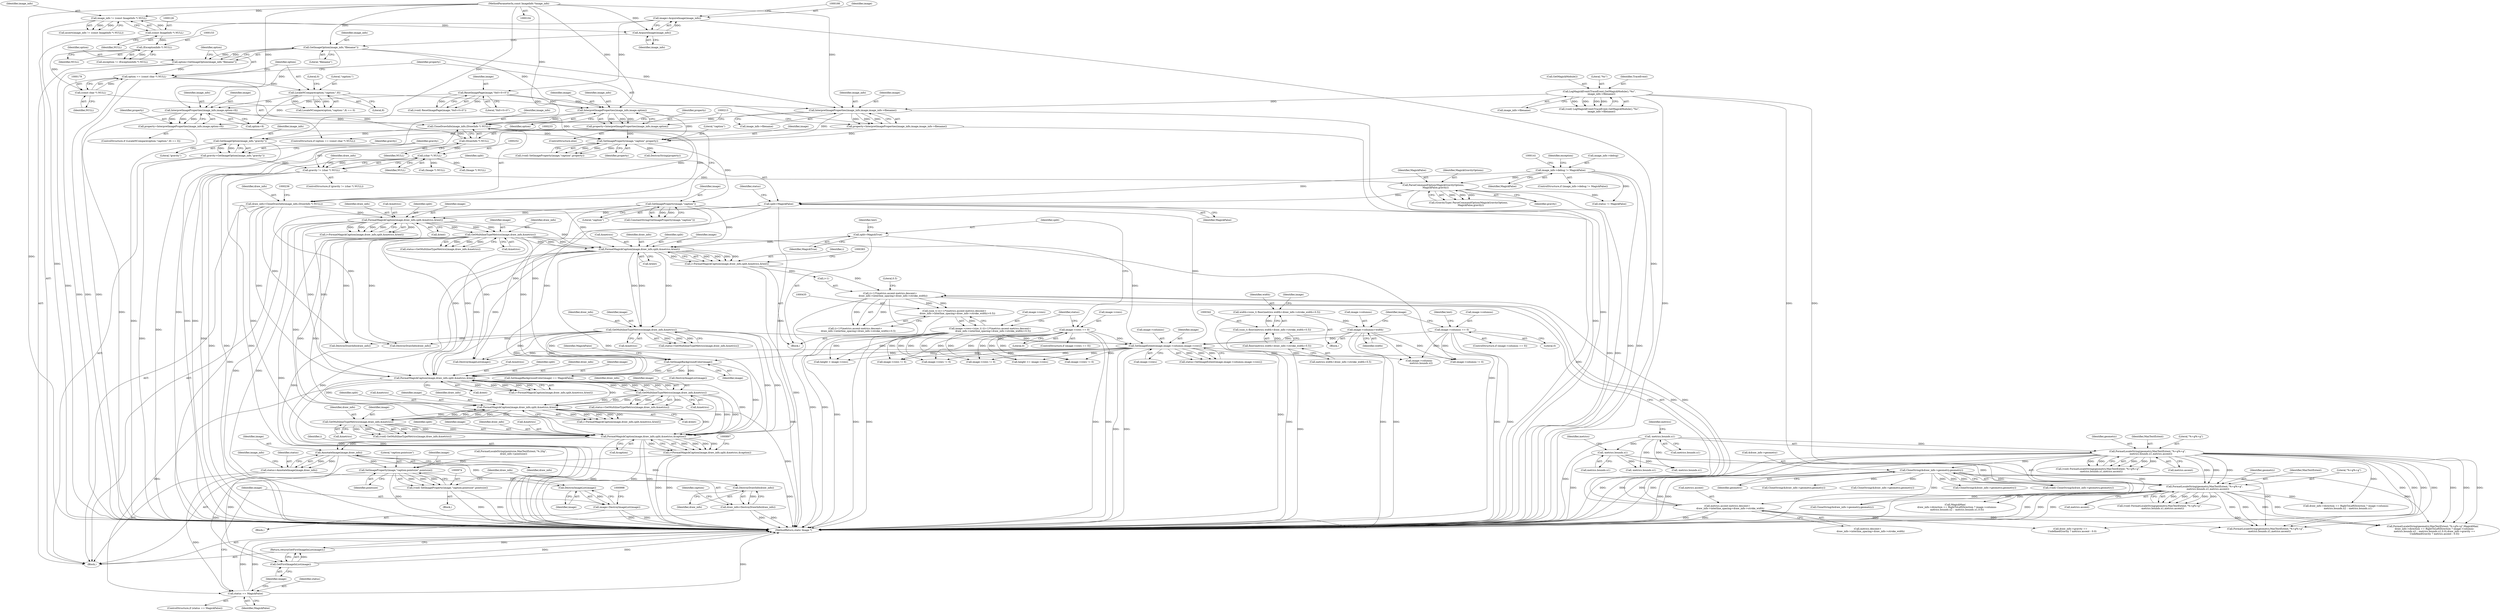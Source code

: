 digraph "0_ImageMagick_aeff00de228bc5a158c2a975ab47845d8a1db456@pointer" {
"1000888" [label="(Call,FormatMagickCaption(image,draw_info,split,&metrics,&caption))"];
"1000761" [label="(Call,GetMultilineTypeMetrics(image,draw_info,&metrics))"];
"1000710" [label="(Call,FormatMagickCaption(image,draw_info,split,&metrics,&text))"];
"1000592" [label="(Call,GetMultilineTypeMetrics(image,draw_info,&metrics))"];
"1000541" [label="(Call,FormatMagickCaption(image,draw_info,split,&metrics,&text))"];
"1000491" [label="(Call,SetImageBackgroundColor(image))"];
"1000225" [label="(Call,GetImageProperty(image,\"caption\"))"];
"1000214" [label="(Call,SetImageProperty(image,\"caption\",property))"];
"1000199" [label="(Call,InterpretImageProperties(image_info,image,option+8))"];
"1000172" [label="(Call,GetImageOption(image_info,\"filename\"))"];
"1000163" [label="(Call,AcquireImage(image_info))"];
"1000123" [label="(Call,image_info != (const ImageInfo *) NULL)"];
"1000105" [label="(MethodParameterIn,const ImageInfo *image_info)"];
"1000125" [label="(Call,(const ImageInfo *) NULL)"];
"1000167" [label="(Call,ResetImagePage(image,\"0x0+0+0\"))"];
"1000161" [label="(Call,image=AcquireImage(image_info))"];
"1000192" [label="(Call,LocaleNCompare(option,\"caption:\",8))"];
"1000176" [label="(Call,option == (const char *) NULL)"];
"1000170" [label="(Call,option=GetImageOption(image_info,\"filename\"))"];
"1000178" [label="(Call,(const char *) NULL)"];
"1000152" [label="(Call,(ExceptionInfo *) NULL)"];
"1000183" [label="(Call,InterpretImageProperties(image_info,image,image_info->filename))"];
"1000142" [label="(Call,LogMagickEvent(TraceEvent,GetMagickModule(),\"%s\",\n      image_info->filename))"];
"1000208" [label="(Call,InterpretImageProperties(image_info,image,option))"];
"1000181" [label="(Call,property=InterpretImageProperties(image_info,image,image_info->filename))"];
"1000206" [label="(Call,property=InterpretImageProperties(image_info,image,option))"];
"1000197" [label="(Call,property=InterpretImageProperties(image_info,image,option+8))"];
"1000425" [label="(Call,GetMultilineTypeMetrics(image,draw_info,&metrics))"];
"1000374" [label="(Call,FormatMagickCaption(image,draw_info,split,&metrics,&text))"];
"1000334" [label="(Call,GetMultilineTypeMetrics(image,draw_info,&metrics))"];
"1000283" [label="(Call,FormatMagickCaption(image,draw_info,split,&metrics,&text))"];
"1000228" [label="(Call,draw_info=CloneDrawInfo(image_info,(DrawInfo *) NULL))"];
"1000230" [label="(Call,CloneDrawInfo(image_info,(DrawInfo *) NULL))"];
"1000232" [label="(Call,(DrawInfo *) NULL)"];
"1000264" [label="(Call,split=MagickFalse)"];
"1000135" [label="(Call,image_info->debug != MagickFalse)"];
"1000260" [label="(Call,ParseCommandOption(MagickGravityOptions,\n      MagickFalse,gravity))"];
"1000249" [label="(Call,gravity != (char *) NULL)"];
"1000243" [label="(Call,gravity=GetImageOption(image_info,\"gravity\"))"];
"1000245" [label="(Call,GetImageOption(image_info,\"gravity\"))"];
"1000251" [label="(Call,(char *) NULL)"];
"1000365" [label="(Call,split=MagickTrue)"];
"1000463" [label="(Call,SetImageExtent(image,image->columns,image->rows))"];
"1000353" [label="(Call,image->columns=width)"];
"1000339" [label="(Call,width=(size_t) floor(metrics.width+draw_info->stroke_width+0.5))"];
"1000341" [label="(Call,(size_t) floor(metrics.width+draw_info->stroke_width+0.5))"];
"1000343" [label="(Call,floor(metrics.width+draw_info->stroke_width+0.5))"];
"1000271" [label="(Call,image->columns == 0)"];
"1000430" [label="(Call,image->rows=(size_t) ((i+1)*(metrics.ascent-metrics.descent+\n        draw_info->interline_spacing+draw_info->stroke_width)+0.5))"];
"1000434" [label="(Call,(size_t) ((i+1)*(metrics.ascent-metrics.descent+\n        draw_info->interline_spacing+draw_info->stroke_width)+0.5))"];
"1000437" [label="(Call,(i+1)*(metrics.ascent-metrics.descent+\n        draw_info->interline_spacing+draw_info->stroke_width))"];
"1000372" [label="(Call,i=FormatMagickCaption(image,draw_info,split,&metrics,&text))"];
"1000441" [label="(Call,metrics.ascent-metrics.descent+\n        draw_info->interline_spacing+draw_info->stroke_width)"];
"1000396" [label="(Call,FormatLocaleString(geometry,MaxTextExtent,\"%+g%+g\",\n        -metrics.bounds.x1,metrics.ascent))"];
"1000326" [label="(Call,CloneString(&draw_info->geometry,geometry))"];
"1000305" [label="(Call,FormatLocaleString(geometry,MaxTextExtent,\"%+g%+g\",\n        -metrics.bounds.x1,metrics.ascent))"];
"1000309" [label="(Call,-metrics.bounds.x1)"];
"1000400" [label="(Call,-metrics.bounds.x1)"];
"1000359" [label="(Call,image->rows == 0)"];
"1000886" [label="(Call,i=FormatMagickCaption(image,draw_info,split,&metrics,&caption))"];
"1000953" [label="(Call,AnnotateImage(image,draw_info))"];
"1000951" [label="(Call,status=AnnotateImage(image,draw_info))"];
"1000988" [label="(Call,status == MagickFalse)"];
"1000975" [label="(Call,SetImageProperty(image,\"caption:pointsize\",pointsize))"];
"1000973" [label="(Call,(void) SetImageProperty(image,\"caption:pointsize\",pointsize))"];
"1000994" [label="(Call,DestroyImageList(image))"];
"1000992" [label="(Call,image=DestroyImageList(image))"];
"1001001" [label="(Call,GetFirstImageInList(image))"];
"1001000" [label="(Return,return(GetFirstImageInList(image));)"];
"1000981" [label="(Call,DestroyDrawInfo(draw_info))"];
"1000979" [label="(Call,draw_info=DestroyDrawInfo(draw_info))"];
"1000334" [label="(Call,GetMultilineTypeMetrics(image,draw_info,&metrics))"];
"1000441" [label="(Call,metrics.ascent-metrics.descent+\n        draw_info->interline_spacing+draw_info->stroke_width)"];
"1000584" [label="(Call,CloneString(&draw_info->geometry,geometry))"];
"1000987" [label="(ControlStructure,if (status == MagickFalse))"];
"1000253" [label="(Identifier,NULL)"];
"1000487" [label="(Call,DestroyImageList(image))"];
"1000264" [label="(Call,split=MagickFalse)"];
"1000211" [label="(Identifier,option)"];
"1000246" [label="(Identifier,image_info)"];
"1000336" [label="(Identifier,draw_info)"];
"1000251" [label="(Call,(char *) NULL)"];
"1000243" [label="(Call,gravity=GetImageOption(image_info,\"gravity\"))"];
"1000202" [label="(Call,option+8)"];
"1000339" [label="(Call,width=(size_t) floor(metrics.width+draw_info->stroke_width+0.5))"];
"1000216" [label="(Literal,\"caption\")"];
"1000436" [label="(Call,(i+1)*(metrics.ascent-metrics.descent+\n        draw_info->interline_spacing+draw_info->stroke_width)+0.5)"];
"1000208" [label="(Call,InterpretImageProperties(image_info,image,option))"];
"1000976" [label="(Identifier,image)"];
"1000891" [label="(Identifier,split)"];
"1000105" [label="(MethodParameterIn,const ImageInfo *image_info)"];
"1000630" [label="(Call,image->columns != 0)"];
"1000358" [label="(ControlStructure,if (image->rows == 0))"];
"1000224" [label="(Call,ConstantString(GetImageProperty(image,\"caption\")))"];
"1000201" [label="(Identifier,image)"];
"1000167" [label="(Call,ResetImagePage(image,\"0x0+0+0\"))"];
"1000263" [label="(Identifier,gravity)"];
"1000431" [label="(Call,image->rows)"];
"1000324" [label="(Call,(void) CloneString(&draw_info->geometry,geometry))"];
"1000210" [label="(Identifier,image)"];
"1000427" [label="(Identifier,draw_info)"];
"1000134" [label="(ControlStructure,if (image_info->debug != MagickFalse))"];
"1000911" [label="(Call,draw_info->direction == RightToLeftDirection ? image->columns-\n     metrics.bounds.x2 : -metrics.bounds.x1)"];
"1000309" [label="(Call,-metrics.bounds.x1)"];
"1000975" [label="(Call,SetImageProperty(image,\"caption:pointsize\",pointsize))"];
"1000979" [label="(Call,draw_info=DestroyDrawInfo(draw_info))"];
"1000984" [label="(Identifier,caption)"];
"1000889" [label="(Identifier,image)"];
"1000289" [label="(Call,&text)"];
"1000270" [label="(ControlStructure,if (image->columns == 0))"];
"1000814" [label="(Call,height < image->rows)"];
"1000926" [label="(Call,-metrics.bounds.x1)"];
"1000174" [label="(Literal,\"filename\")"];
"1000315" [label="(Call,metrics.ascent)"];
"1000378" [label="(Call,&metrics)"];
"1000124" [label="(Identifier,image_info)"];
"1000497" [label="(Call,DestroyDrawInfo(draw_info))"];
"1000209" [label="(Identifier,image_info)"];
"1000284" [label="(Identifier,image)"];
"1000992" [label="(Call,image=DestroyImageList(image))"];
"1000458" [label="(Call,status != MagickFalse)"];
"1000332" [label="(Call,status=GetMultilineTypeMetrics(image,draw_info,&metrics))"];
"1000107" [label="(Block,)"];
"1000272" [label="(Call,image->columns)"];
"1000906" [label="(Call,FormatLocaleString(geometry,MaxTextExtent,\"%+g%+g\",MagickMax(\n     draw_info->direction == RightToLeftDirection ? image->columns-\n     metrics.bounds.x2 : -metrics.bounds.x1,0.0),draw_info->gravity ==\n     UndefinedGravity ? metrics.ascent : 0.0))"];
"1000177" [label="(Identifier,option)"];
"1000231" [label="(Identifier,image_info)"];
"1000225" [label="(Call,GetImageProperty(image,\"caption\"))"];
"1000493" [label="(Identifier,MagickFalse)"];
"1000285" [label="(Identifier,draw_info)"];
"1000361" [label="(Identifier,image)"];
"1000343" [label="(Call,floor(metrics.width+draw_info->stroke_width+0.5))"];
"1000397" [label="(Identifier,geometry)"];
"1000331" [label="(Identifier,geometry)"];
"1000955" [label="(Identifier,draw_info)"];
"1000250" [label="(Identifier,gravity)"];
"1000761" [label="(Call,GetMultilineTypeMetrics(image,draw_info,&metrics))"];
"1000590" [label="(Call,status=GetMultilineTypeMetrics(image,draw_info,&metrics))"];
"1000195" [label="(Literal,8)"];
"1000154" [label="(Identifier,NULL)"];
"1000635" [label="(Call,image->rows != 0)"];
"1000567" [label="(Call,-metrics.bounds.x1)"];
"1000966" [label="(Call,FormatLocaleString(pointsize,MaxTextExtent,\"%.20g\",\n        draw_info->pointsize))"];
"1000151" [label="(Identifier,exception)"];
"1000982" [label="(Identifier,draw_info)"];
"1000357" [label="(Identifier,width)"];
"1000306" [label="(Identifier,geometry)"];
"1000193" [label="(Identifier,option)"];
"1000491" [label="(Call,SetImageBackgroundColor(image))"];
"1000142" [label="(Call,LogMagickEvent(TraceEvent,GetMagickModule(),\"%s\",\n      image_info->filename))"];
"1000369" [label="(Identifier,text)"];
"1000801" [label="(Call,image->rows != 0)"];
"1000713" [label="(Identifier,split)"];
"1000169" [label="(Literal,\"0x0+0+0\")"];
"1000374" [label="(Call,FormatMagickCaption(image,draw_info,split,&metrics,&text))"];
"1000545" [label="(Call,&metrics)"];
"1000212" [label="(Call,(void) SetImageProperty(image,\"caption\",property))"];
"1000172" [label="(Call,GetImageOption(image_info,\"filename\"))"];
"1000973" [label="(Call,(void) SetImageProperty(image,\"caption:pointsize\",pointsize))"];
"1000125" [label="(Call,(const ImageInfo *) NULL)"];
"1000283" [label="(Call,FormatMagickCaption(image,draw_info,split,&metrics,&text))"];
"1000544" [label="(Identifier,split)"];
"1000366" [label="(Identifier,split)"];
"1000394" [label="(Call,(void) FormatLocaleString(geometry,MaxTextExtent,\"%+g%+g\",\n        -metrics.bounds.x1,metrics.ascent))"];
"1000398" [label="(Identifier,MaxTextExtent)"];
"1000981" [label="(Call,DestroyDrawInfo(draw_info))"];
"1000952" [label="(Identifier,status)"];
"1000401" [label="(Call,metrics.bounds.x1)"];
"1000276" [label="(Block,)"];
"1000173" [label="(Identifier,image_info)"];
"1000989" [label="(Identifier,status)"];
"1000206" [label="(Call,property=InterpretImageProperties(image_info,image,option))"];
"1000226" [label="(Identifier,image)"];
"1000186" [label="(Call,image_info->filename)"];
"1000176" [label="(Call,option == (const char *) NULL)"];
"1000287" [label="(Call,&metrics)"];
"1000123" [label="(Call,image_info != (const ImageInfo *) NULL)"];
"1000248" [label="(ControlStructure,if (gravity != (char *) NULL))"];
"1000136" [label="(Call,image_info->debug)"];
"1000354" [label="(Call,image->columns)"];
"1000995" [label="(Identifier,image)"];
"1000376" [label="(Identifier,draw_info)"];
"1000184" [label="(Identifier,image_info)"];
"1000507" [label="(Call,DestroyImageList(image))"];
"1000547" [label="(Call,&text)"];
"1000428" [label="(Call,&metrics)"];
"1000275" [label="(Literal,0)"];
"1000205" [label="(ControlStructure,else)"];
"1000991" [label="(Block,)"];
"1000465" [label="(Call,image->columns)"];
"1000714" [label="(Call,&metrics)"];
"1000197" [label="(Call,property=InterpretImageProperties(image_info,image,option+8))"];
"1000890" [label="(Identifier,draw_info)"];
"1000305" [label="(Call,FormatLocaleString(geometry,MaxTextExtent,\"%+g%+g\",\n        -metrics.bounds.x1,metrics.ascent))"];
"1000894" [label="(Call,&caption)"];
"1000194" [label="(Literal,\"caption:\")"];
"1000445" [label="(Call,metrics.descent+\n        draw_info->interline_spacing+draw_info->stroke_width)"];
"1000214" [label="(Call,SetImageProperty(image,\"caption\",property))"];
"1000353" [label="(Call,image->columns=width)"];
"1000367" [label="(Identifier,MagickTrue)"];
"1000464" [label="(Identifier,image)"];
"1000335" [label="(Identifier,image)"];
"1000217" [label="(Identifier,property)"];
"1000183" [label="(Call,InterpretImageProperties(image_info,image,image_info->filename))"];
"1000962" [label="(Block,)"];
"1000232" [label="(Call,(DrawInfo *) NULL)"];
"1000594" [label="(Identifier,draw_info)"];
"1000271" [label="(Call,image->columns == 0)"];
"1000426" [label="(Identifier,image)"];
"1000669" [label="(Call,image->rows != 0)"];
"1001003" [label="(MethodReturn,static Image *)"];
"1000310" [label="(Call,metrics.bounds.x1)"];
"1000953" [label="(Call,AnnotateImage(image,draw_info))"];
"1000463" [label="(Call,SetImageExtent(image,image->columns,image->rows))"];
"1000165" [label="(Call,(void) ResetImagePage(image,\"0x0+0+0\"))"];
"1000468" [label="(Call,image->rows)"];
"1000978" [label="(Identifier,pointsize)"];
"1000286" [label="(Identifier,split)"];
"1000648" [label="(Call,height >= image->rows)"];
"1000307" [label="(Identifier,MaxTextExtent)"];
"1000244" [label="(Identifier,gravity)"];
"1000423" [label="(Call,status=GetMultilineTypeMetrics(image,draw_info,&metrics))"];
"1000162" [label="(Identifier,image)"];
"1000266" [label="(Identifier,MagickFalse)"];
"1000759" [label="(Call,(void) GetMultilineTypeMetrics(image,draw_info,&metrics))"];
"1000988" [label="(Call,status == MagickFalse)"];
"1000363" [label="(Literal,0)"];
"1000951" [label="(Call,status=AnnotateImage(image,draw_info))"];
"1000281" [label="(Call,i=FormatMagickCaption(image,draw_info,split,&metrics,&text))"];
"1000171" [label="(Identifier,option)"];
"1000122" [label="(Call,assert(image_info != (const ImageInfo *) NULL))"];
"1000249" [label="(Call,gravity != (char *) NULL)"];
"1000434" [label="(Call,(size_t) ((i+1)*(metrics.ascent-metrics.descent+\n        draw_info->interline_spacing+draw_info->stroke_width)+0.5))"];
"1000326" [label="(Call,CloneString(&draw_info->geometry,geometry))"];
"1000144" [label="(Call,GetMagickModule())"];
"1000380" [label="(Call,&text)"];
"1000888" [label="(Call,FormatMagickCaption(image,draw_info,split,&metrics,&caption))"];
"1000710" [label="(Call,FormatMagickCaption(image,draw_info,split,&metrics,&text))"];
"1000247" [label="(Literal,\"gravity\")"];
"1000303" [label="(Call,(void) FormatLocaleString(geometry,MaxTextExtent,\"%+g%+g\",\n        -metrics.bounds.x1,metrics.ascent))"];
"1000260" [label="(Call,ParseCommandOption(MagickGravityOptions,\n      MagickFalse,gravity))"];
"1000595" [label="(Call,&metrics)"];
"1000539" [label="(Call,i=FormatMagickCaption(image,draw_info,split,&metrics,&text))"];
"1000215" [label="(Identifier,image)"];
"1000150" [label="(Call,exception != (ExceptionInfo *) NULL)"];
"1000168" [label="(Identifier,image)"];
"1000456" [label="(Literal,0.5)"];
"1000308" [label="(Literal,\"%+g%+g\")"];
"1000355" [label="(Identifier,image)"];
"1000340" [label="(Identifier,width)"];
"1000373" [label="(Identifier,i)"];
"1000753" [label="(Call,CloneString(&draw_info->geometry,geometry))"];
"1001000" [label="(Return,return(GetFirstImageInList(image));)"];
"1000430" [label="(Call,image->rows=(size_t) ((i+1)*(metrics.ascent-metrics.descent+\n        draw_info->interline_spacing+draw_info->stroke_width)+0.5))"];
"1000227" [label="(Literal,\"caption\")"];
"1000191" [label="(Call,LocaleNCompare(option,\"caption:\",8) == 0)"];
"1000344" [label="(Call,metrics.width+draw_info->stroke_width+0.5)"];
"1000417" [label="(Call,CloneString(&draw_info->geometry,geometry))"];
"1000190" [label="(ControlStructure,if (LocaleNCompare(option,\"caption:\",8) == 0))"];
"1000372" [label="(Call,i=FormatMagickCaption(image,draw_info,split,&metrics,&text))"];
"1000152" [label="(Call,(ExceptionInfo *) NULL)"];
"1000592" [label="(Call,GetMultilineTypeMetrics(image,draw_info,&metrics))"];
"1000425" [label="(Call,GetMultilineTypeMetrics(image,draw_info,&metrics))"];
"1000327" [label="(Call,&draw_info->geometry)"];
"1000492" [label="(Identifier,image)"];
"1000164" [label="(Identifier,image_info)"];
"1000127" [label="(Identifier,NULL)"];
"1001001" [label="(Call,GetFirstImageInList(image))"];
"1000977" [label="(Literal,\"caption:pointsize\")"];
"1000377" [label="(Identifier,split)"];
"1000396" [label="(Call,FormatLocaleString(geometry,MaxTextExtent,\"%+g%+g\",\n        -metrics.bounds.x1,metrics.ascent))"];
"1000708" [label="(Call,i=FormatMagickCaption(image,draw_info,split,&metrics,&text))"];
"1000360" [label="(Call,image->rows)"];
"1000140" [label="(Call,(void) LogMagickEvent(TraceEvent,GetMagickModule(),\"%s\",\n      image_info->filename))"];
"1000459" [label="(Identifier,status)"];
"1000316" [label="(Identifier,metrics)"];
"1000145" [label="(Literal,\"%s\")"];
"1000762" [label="(Identifier,image)"];
"1000711" [label="(Identifier,image)"];
"1000543" [label="(Identifier,draw_info)"];
"1000994" [label="(Call,DestroyImageList(image))"];
"1000199" [label="(Call,InterpretImageProperties(image_info,image,option+8))"];
"1000341" [label="(Call,(size_t) floor(metrics.width+draw_info->stroke_width+0.5))"];
"1000406" [label="(Call,metrics.ascent)"];
"1000886" [label="(Call,i=FormatMagickCaption(image,draw_info,split,&metrics,&caption))"];
"1000170" [label="(Call,option=GetImageOption(image_info,\"filename\"))"];
"1000175" [label="(ControlStructure,if (option == (const char *) NULL))"];
"1000139" [label="(Identifier,MagickFalse)"];
"1000764" [label="(Call,&metrics)"];
"1000200" [label="(Identifier,image_info)"];
"1000161" [label="(Call,image=AcquireImage(image_info))"];
"1000478" [label="(Call,DestroyDrawInfo(draw_info))"];
"1000359" [label="(Call,image->rows == 0)"];
"1000849" [label="(Call,image->rows != 0)"];
"1000438" [label="(Call,i+1)"];
"1000207" [label="(Identifier,property)"];
"1000510" [label="(Call,(Image *) NULL)"];
"1000163" [label="(Call,AcquireImage(image_info))"];
"1000265" [label="(Identifier,split)"];
"1000933" [label="(Call,draw_info->gravity ==\n     UndefinedGravity ? metrics.ascent : 0.0)"];
"1000945" [label="(Call,CloneString(&draw_info->geometry,geometry))"];
"1000245" [label="(Call,GetImageOption(image_info,\"gravity\"))"];
"1000959" [label="(Identifier,image_info)"];
"1000563" [label="(Call,FormatLocaleString(geometry,MaxTextExtent,\"%+g%+g\",\n          -metrics.bounds.x1,metrics.ascent))"];
"1000268" [label="(Identifier,status)"];
"1000400" [label="(Call,-metrics.bounds.x1)"];
"1000437" [label="(Call,(i+1)*(metrics.ascent-metrics.descent+\n        draw_info->interline_spacing+draw_info->stroke_width))"];
"1000910" [label="(Call,MagickMax(\n     draw_info->direction == RightToLeftDirection ? image->columns-\n     metrics.bounds.x2 : -metrics.bounds.x1,0.0))"];
"1000258" [label="(Call,(GravityType) ParseCommandOption(MagickGravityOptions,\n      MagickFalse,gravity))"];
"1000230" [label="(Call,CloneDrawInfo(image_info,(DrawInfo *) NULL))"];
"1000262" [label="(Identifier,MagickFalse)"];
"1000712" [label="(Identifier,draw_info)"];
"1000364" [label="(Block,)"];
"1000143" [label="(Identifier,TraceEvent)"];
"1000180" [label="(Identifier,NULL)"];
"1000461" [label="(Call,status=SetImageExtent(image,image->columns,image->rows))"];
"1000256" [label="(Identifier,draw_info)"];
"1000887" [label="(Identifier,i)"];
"1000399" [label="(Literal,\"%+g%+g\")"];
"1000980" [label="(Identifier,draw_info)"];
"1000541" [label="(Call,FormatMagickCaption(image,draw_info,split,&metrics,&text))"];
"1000917" [label="(Call,image->columns-\n     metrics.bounds.x2)"];
"1000593" [label="(Identifier,image)"];
"1000220" [label="(Call,DestroyString(property))"];
"1000185" [label="(Identifier,image)"];
"1000442" [label="(Call,metrics.ascent)"];
"1000542" [label="(Identifier,image)"];
"1000763" [label="(Identifier,draw_info)"];
"1000181" [label="(Call,property=InterpretImageProperties(image_info,image,image_info->filename))"];
"1000198" [label="(Identifier,property)"];
"1000135" [label="(Call,image_info->debug != MagickFalse)"];
"1000407" [label="(Identifier,metrics)"];
"1000490" [label="(Call,SetImageBackgroundColor(image) == MagickFalse)"];
"1000993" [label="(Identifier,image)"];
"1000228" [label="(Call,draw_info=CloneDrawInfo(image_info,(DrawInfo *) NULL))"];
"1000192" [label="(Call,LocaleNCompare(option,\"caption:\",8))"];
"1000196" [label="(Literal,0)"];
"1000892" [label="(Call,&metrics)"];
"1000997" [label="(Call,(Image *) NULL)"];
"1000990" [label="(Identifier,MagickFalse)"];
"1001002" [label="(Identifier,image)"];
"1000365" [label="(Call,split=MagickTrue)"];
"1000178" [label="(Call,(const char *) NULL)"];
"1000375" [label="(Identifier,image)"];
"1000954" [label="(Identifier,image)"];
"1000278" [label="(Identifier,text)"];
"1000261" [label="(Identifier,MagickGravityOptions)"];
"1000182" [label="(Identifier,property)"];
"1000234" [label="(Identifier,NULL)"];
"1000146" [label="(Call,image_info->filename)"];
"1000337" [label="(Call,&metrics)"];
"1000716" [label="(Call,&text)"];
"1000229" [label="(Identifier,draw_info)"];
"1000888" -> "1000886"  [label="AST: "];
"1000888" -> "1000894"  [label="CFG: "];
"1000889" -> "1000888"  [label="AST: "];
"1000890" -> "1000888"  [label="AST: "];
"1000891" -> "1000888"  [label="AST: "];
"1000892" -> "1000888"  [label="AST: "];
"1000894" -> "1000888"  [label="AST: "];
"1000886" -> "1000888"  [label="CFG: "];
"1000888" -> "1001003"  [label="DDG: "];
"1000888" -> "1001003"  [label="DDG: "];
"1000888" -> "1001003"  [label="DDG: "];
"1000888" -> "1000886"  [label="DDG: "];
"1000888" -> "1000886"  [label="DDG: "];
"1000888" -> "1000886"  [label="DDG: "];
"1000888" -> "1000886"  [label="DDG: "];
"1000888" -> "1000886"  [label="DDG: "];
"1000761" -> "1000888"  [label="DDG: "];
"1000761" -> "1000888"  [label="DDG: "];
"1000761" -> "1000888"  [label="DDG: "];
"1000491" -> "1000888"  [label="DDG: "];
"1000592" -> "1000888"  [label="DDG: "];
"1000592" -> "1000888"  [label="DDG: "];
"1000592" -> "1000888"  [label="DDG: "];
"1000334" -> "1000888"  [label="DDG: "];
"1000334" -> "1000888"  [label="DDG: "];
"1000425" -> "1000888"  [label="DDG: "];
"1000425" -> "1000888"  [label="DDG: "];
"1000228" -> "1000888"  [label="DDG: "];
"1000283" -> "1000888"  [label="DDG: "];
"1000374" -> "1000888"  [label="DDG: "];
"1000264" -> "1000888"  [label="DDG: "];
"1000710" -> "1000888"  [label="DDG: "];
"1000541" -> "1000888"  [label="DDG: "];
"1000888" -> "1000953"  [label="DDG: "];
"1000888" -> "1000953"  [label="DDG: "];
"1000761" -> "1000759"  [label="AST: "];
"1000761" -> "1000764"  [label="CFG: "];
"1000762" -> "1000761"  [label="AST: "];
"1000763" -> "1000761"  [label="AST: "];
"1000764" -> "1000761"  [label="AST: "];
"1000759" -> "1000761"  [label="CFG: "];
"1000761" -> "1000710"  [label="DDG: "];
"1000761" -> "1000710"  [label="DDG: "];
"1000761" -> "1000710"  [label="DDG: "];
"1000761" -> "1000759"  [label="DDG: "];
"1000761" -> "1000759"  [label="DDG: "];
"1000761" -> "1000759"  [label="DDG: "];
"1000710" -> "1000761"  [label="DDG: "];
"1000710" -> "1000761"  [label="DDG: "];
"1000710" -> "1000761"  [label="DDG: "];
"1000710" -> "1000708"  [label="AST: "];
"1000710" -> "1000716"  [label="CFG: "];
"1000711" -> "1000710"  [label="AST: "];
"1000712" -> "1000710"  [label="AST: "];
"1000713" -> "1000710"  [label="AST: "];
"1000714" -> "1000710"  [label="AST: "];
"1000716" -> "1000710"  [label="AST: "];
"1000708" -> "1000710"  [label="CFG: "];
"1000710" -> "1001003"  [label="DDG: "];
"1000710" -> "1000708"  [label="DDG: "];
"1000710" -> "1000708"  [label="DDG: "];
"1000710" -> "1000708"  [label="DDG: "];
"1000710" -> "1000708"  [label="DDG: "];
"1000710" -> "1000708"  [label="DDG: "];
"1000592" -> "1000710"  [label="DDG: "];
"1000592" -> "1000710"  [label="DDG: "];
"1000592" -> "1000710"  [label="DDG: "];
"1000541" -> "1000710"  [label="DDG: "];
"1000541" -> "1000710"  [label="DDG: "];
"1000592" -> "1000590"  [label="AST: "];
"1000592" -> "1000595"  [label="CFG: "];
"1000593" -> "1000592"  [label="AST: "];
"1000594" -> "1000592"  [label="AST: "];
"1000595" -> "1000592"  [label="AST: "];
"1000590" -> "1000592"  [label="CFG: "];
"1000592" -> "1000541"  [label="DDG: "];
"1000592" -> "1000541"  [label="DDG: "];
"1000592" -> "1000541"  [label="DDG: "];
"1000592" -> "1000590"  [label="DDG: "];
"1000592" -> "1000590"  [label="DDG: "];
"1000592" -> "1000590"  [label="DDG: "];
"1000541" -> "1000592"  [label="DDG: "];
"1000541" -> "1000592"  [label="DDG: "];
"1000541" -> "1000592"  [label="DDG: "];
"1000541" -> "1000539"  [label="AST: "];
"1000541" -> "1000547"  [label="CFG: "];
"1000542" -> "1000541"  [label="AST: "];
"1000543" -> "1000541"  [label="AST: "];
"1000544" -> "1000541"  [label="AST: "];
"1000545" -> "1000541"  [label="AST: "];
"1000547" -> "1000541"  [label="AST: "];
"1000539" -> "1000541"  [label="CFG: "];
"1000541" -> "1001003"  [label="DDG: "];
"1000541" -> "1000539"  [label="DDG: "];
"1000541" -> "1000539"  [label="DDG: "];
"1000541" -> "1000539"  [label="DDG: "];
"1000541" -> "1000539"  [label="DDG: "];
"1000541" -> "1000539"  [label="DDG: "];
"1000491" -> "1000541"  [label="DDG: "];
"1000334" -> "1000541"  [label="DDG: "];
"1000334" -> "1000541"  [label="DDG: "];
"1000425" -> "1000541"  [label="DDG: "];
"1000425" -> "1000541"  [label="DDG: "];
"1000228" -> "1000541"  [label="DDG: "];
"1000283" -> "1000541"  [label="DDG: "];
"1000283" -> "1000541"  [label="DDG: "];
"1000374" -> "1000541"  [label="DDG: "];
"1000374" -> "1000541"  [label="DDG: "];
"1000264" -> "1000541"  [label="DDG: "];
"1000491" -> "1000490"  [label="AST: "];
"1000491" -> "1000492"  [label="CFG: "];
"1000492" -> "1000491"  [label="AST: "];
"1000493" -> "1000491"  [label="CFG: "];
"1000491" -> "1000490"  [label="DDG: "];
"1000225" -> "1000491"  [label="DDG: "];
"1000425" -> "1000491"  [label="DDG: "];
"1000463" -> "1000491"  [label="DDG: "];
"1000334" -> "1000491"  [label="DDG: "];
"1000491" -> "1000507"  [label="DDG: "];
"1000225" -> "1000224"  [label="AST: "];
"1000225" -> "1000227"  [label="CFG: "];
"1000226" -> "1000225"  [label="AST: "];
"1000227" -> "1000225"  [label="AST: "];
"1000224" -> "1000225"  [label="CFG: "];
"1000225" -> "1000224"  [label="DDG: "];
"1000225" -> "1000224"  [label="DDG: "];
"1000214" -> "1000225"  [label="DDG: "];
"1000225" -> "1000283"  [label="DDG: "];
"1000225" -> "1000374"  [label="DDG: "];
"1000225" -> "1000463"  [label="DDG: "];
"1000225" -> "1000487"  [label="DDG: "];
"1000214" -> "1000212"  [label="AST: "];
"1000214" -> "1000217"  [label="CFG: "];
"1000215" -> "1000214"  [label="AST: "];
"1000216" -> "1000214"  [label="AST: "];
"1000217" -> "1000214"  [label="AST: "];
"1000212" -> "1000214"  [label="CFG: "];
"1000214" -> "1000212"  [label="DDG: "];
"1000214" -> "1000212"  [label="DDG: "];
"1000214" -> "1000212"  [label="DDG: "];
"1000199" -> "1000214"  [label="DDG: "];
"1000183" -> "1000214"  [label="DDG: "];
"1000208" -> "1000214"  [label="DDG: "];
"1000181" -> "1000214"  [label="DDG: "];
"1000206" -> "1000214"  [label="DDG: "];
"1000197" -> "1000214"  [label="DDG: "];
"1000214" -> "1000220"  [label="DDG: "];
"1000199" -> "1000197"  [label="AST: "];
"1000199" -> "1000202"  [label="CFG: "];
"1000200" -> "1000199"  [label="AST: "];
"1000201" -> "1000199"  [label="AST: "];
"1000202" -> "1000199"  [label="AST: "];
"1000197" -> "1000199"  [label="CFG: "];
"1000199" -> "1001003"  [label="DDG: "];
"1000199" -> "1000197"  [label="DDG: "];
"1000199" -> "1000197"  [label="DDG: "];
"1000199" -> "1000197"  [label="DDG: "];
"1000172" -> "1000199"  [label="DDG: "];
"1000105" -> "1000199"  [label="DDG: "];
"1000167" -> "1000199"  [label="DDG: "];
"1000192" -> "1000199"  [label="DDG: "];
"1000199" -> "1000230"  [label="DDG: "];
"1000172" -> "1000170"  [label="AST: "];
"1000172" -> "1000174"  [label="CFG: "];
"1000173" -> "1000172"  [label="AST: "];
"1000174" -> "1000172"  [label="AST: "];
"1000170" -> "1000172"  [label="CFG: "];
"1000172" -> "1000170"  [label="DDG: "];
"1000172" -> "1000170"  [label="DDG: "];
"1000163" -> "1000172"  [label="DDG: "];
"1000105" -> "1000172"  [label="DDG: "];
"1000172" -> "1000183"  [label="DDG: "];
"1000172" -> "1000208"  [label="DDG: "];
"1000163" -> "1000161"  [label="AST: "];
"1000163" -> "1000164"  [label="CFG: "];
"1000164" -> "1000163"  [label="AST: "];
"1000161" -> "1000163"  [label="CFG: "];
"1000163" -> "1000161"  [label="DDG: "];
"1000123" -> "1000163"  [label="DDG: "];
"1000105" -> "1000163"  [label="DDG: "];
"1000123" -> "1000122"  [label="AST: "];
"1000123" -> "1000125"  [label="CFG: "];
"1000124" -> "1000123"  [label="AST: "];
"1000125" -> "1000123"  [label="AST: "];
"1000122" -> "1000123"  [label="CFG: "];
"1000123" -> "1001003"  [label="DDG: "];
"1000123" -> "1000122"  [label="DDG: "];
"1000123" -> "1000122"  [label="DDG: "];
"1000105" -> "1000123"  [label="DDG: "];
"1000125" -> "1000123"  [label="DDG: "];
"1000105" -> "1000104"  [label="AST: "];
"1000105" -> "1001003"  [label="DDG: "];
"1000105" -> "1000183"  [label="DDG: "];
"1000105" -> "1000208"  [label="DDG: "];
"1000105" -> "1000230"  [label="DDG: "];
"1000105" -> "1000245"  [label="DDG: "];
"1000125" -> "1000127"  [label="CFG: "];
"1000126" -> "1000125"  [label="AST: "];
"1000127" -> "1000125"  [label="AST: "];
"1000125" -> "1000152"  [label="DDG: "];
"1000167" -> "1000165"  [label="AST: "];
"1000167" -> "1000169"  [label="CFG: "];
"1000168" -> "1000167"  [label="AST: "];
"1000169" -> "1000167"  [label="AST: "];
"1000165" -> "1000167"  [label="CFG: "];
"1000167" -> "1000165"  [label="DDG: "];
"1000167" -> "1000165"  [label="DDG: "];
"1000161" -> "1000167"  [label="DDG: "];
"1000167" -> "1000183"  [label="DDG: "];
"1000167" -> "1000208"  [label="DDG: "];
"1000161" -> "1000107"  [label="AST: "];
"1000162" -> "1000161"  [label="AST: "];
"1000166" -> "1000161"  [label="CFG: "];
"1000161" -> "1001003"  [label="DDG: "];
"1000192" -> "1000191"  [label="AST: "];
"1000192" -> "1000195"  [label="CFG: "];
"1000193" -> "1000192"  [label="AST: "];
"1000194" -> "1000192"  [label="AST: "];
"1000195" -> "1000192"  [label="AST: "];
"1000196" -> "1000192"  [label="CFG: "];
"1000192" -> "1000191"  [label="DDG: "];
"1000192" -> "1000191"  [label="DDG: "];
"1000192" -> "1000191"  [label="DDG: "];
"1000176" -> "1000192"  [label="DDG: "];
"1000192" -> "1000202"  [label="DDG: "];
"1000192" -> "1000208"  [label="DDG: "];
"1000176" -> "1000175"  [label="AST: "];
"1000176" -> "1000178"  [label="CFG: "];
"1000177" -> "1000176"  [label="AST: "];
"1000178" -> "1000176"  [label="AST: "];
"1000182" -> "1000176"  [label="CFG: "];
"1000193" -> "1000176"  [label="CFG: "];
"1000176" -> "1001003"  [label="DDG: "];
"1000176" -> "1001003"  [label="DDG: "];
"1000176" -> "1001003"  [label="DDG: "];
"1000170" -> "1000176"  [label="DDG: "];
"1000178" -> "1000176"  [label="DDG: "];
"1000170" -> "1000107"  [label="AST: "];
"1000171" -> "1000170"  [label="AST: "];
"1000177" -> "1000170"  [label="CFG: "];
"1000170" -> "1001003"  [label="DDG: "];
"1000178" -> "1000180"  [label="CFG: "];
"1000179" -> "1000178"  [label="AST: "];
"1000180" -> "1000178"  [label="AST: "];
"1000152" -> "1000178"  [label="DDG: "];
"1000178" -> "1000232"  [label="DDG: "];
"1000152" -> "1000150"  [label="AST: "];
"1000152" -> "1000154"  [label="CFG: "];
"1000153" -> "1000152"  [label="AST: "];
"1000154" -> "1000152"  [label="AST: "];
"1000150" -> "1000152"  [label="CFG: "];
"1000152" -> "1000150"  [label="DDG: "];
"1000183" -> "1000181"  [label="AST: "];
"1000183" -> "1000186"  [label="CFG: "];
"1000184" -> "1000183"  [label="AST: "];
"1000185" -> "1000183"  [label="AST: "];
"1000186" -> "1000183"  [label="AST: "];
"1000181" -> "1000183"  [label="CFG: "];
"1000183" -> "1001003"  [label="DDG: "];
"1000183" -> "1000181"  [label="DDG: "];
"1000183" -> "1000181"  [label="DDG: "];
"1000183" -> "1000181"  [label="DDG: "];
"1000142" -> "1000183"  [label="DDG: "];
"1000183" -> "1000230"  [label="DDG: "];
"1000142" -> "1000140"  [label="AST: "];
"1000142" -> "1000146"  [label="CFG: "];
"1000143" -> "1000142"  [label="AST: "];
"1000144" -> "1000142"  [label="AST: "];
"1000145" -> "1000142"  [label="AST: "];
"1000146" -> "1000142"  [label="AST: "];
"1000140" -> "1000142"  [label="CFG: "];
"1000142" -> "1001003"  [label="DDG: "];
"1000142" -> "1001003"  [label="DDG: "];
"1000142" -> "1001003"  [label="DDG: "];
"1000142" -> "1000140"  [label="DDG: "];
"1000142" -> "1000140"  [label="DDG: "];
"1000142" -> "1000140"  [label="DDG: "];
"1000142" -> "1000140"  [label="DDG: "];
"1000208" -> "1000206"  [label="AST: "];
"1000208" -> "1000211"  [label="CFG: "];
"1000209" -> "1000208"  [label="AST: "];
"1000210" -> "1000208"  [label="AST: "];
"1000211" -> "1000208"  [label="AST: "];
"1000206" -> "1000208"  [label="CFG: "];
"1000208" -> "1001003"  [label="DDG: "];
"1000208" -> "1000206"  [label="DDG: "];
"1000208" -> "1000206"  [label="DDG: "];
"1000208" -> "1000206"  [label="DDG: "];
"1000208" -> "1000230"  [label="DDG: "];
"1000181" -> "1000175"  [label="AST: "];
"1000182" -> "1000181"  [label="AST: "];
"1000213" -> "1000181"  [label="CFG: "];
"1000181" -> "1001003"  [label="DDG: "];
"1000206" -> "1000205"  [label="AST: "];
"1000207" -> "1000206"  [label="AST: "];
"1000213" -> "1000206"  [label="CFG: "];
"1000206" -> "1001003"  [label="DDG: "];
"1000197" -> "1000190"  [label="AST: "];
"1000198" -> "1000197"  [label="AST: "];
"1000213" -> "1000197"  [label="CFG: "];
"1000197" -> "1001003"  [label="DDG: "];
"1000425" -> "1000423"  [label="AST: "];
"1000425" -> "1000428"  [label="CFG: "];
"1000426" -> "1000425"  [label="AST: "];
"1000427" -> "1000425"  [label="AST: "];
"1000428" -> "1000425"  [label="AST: "];
"1000423" -> "1000425"  [label="CFG: "];
"1000425" -> "1001003"  [label="DDG: "];
"1000425" -> "1000423"  [label="DDG: "];
"1000425" -> "1000423"  [label="DDG: "];
"1000425" -> "1000423"  [label="DDG: "];
"1000374" -> "1000425"  [label="DDG: "];
"1000374" -> "1000425"  [label="DDG: "];
"1000374" -> "1000425"  [label="DDG: "];
"1000425" -> "1000463"  [label="DDG: "];
"1000425" -> "1000478"  [label="DDG: "];
"1000425" -> "1000487"  [label="DDG: "];
"1000425" -> "1000497"  [label="DDG: "];
"1000374" -> "1000372"  [label="AST: "];
"1000374" -> "1000380"  [label="CFG: "];
"1000375" -> "1000374"  [label="AST: "];
"1000376" -> "1000374"  [label="AST: "];
"1000377" -> "1000374"  [label="AST: "];
"1000378" -> "1000374"  [label="AST: "];
"1000380" -> "1000374"  [label="AST: "];
"1000372" -> "1000374"  [label="CFG: "];
"1000374" -> "1001003"  [label="DDG: "];
"1000374" -> "1001003"  [label="DDG: "];
"1000374" -> "1000372"  [label="DDG: "];
"1000374" -> "1000372"  [label="DDG: "];
"1000374" -> "1000372"  [label="DDG: "];
"1000374" -> "1000372"  [label="DDG: "];
"1000374" -> "1000372"  [label="DDG: "];
"1000334" -> "1000374"  [label="DDG: "];
"1000334" -> "1000374"  [label="DDG: "];
"1000334" -> "1000374"  [label="DDG: "];
"1000228" -> "1000374"  [label="DDG: "];
"1000365" -> "1000374"  [label="DDG: "];
"1000283" -> "1000374"  [label="DDG: "];
"1000334" -> "1000332"  [label="AST: "];
"1000334" -> "1000337"  [label="CFG: "];
"1000335" -> "1000334"  [label="AST: "];
"1000336" -> "1000334"  [label="AST: "];
"1000337" -> "1000334"  [label="AST: "];
"1000332" -> "1000334"  [label="CFG: "];
"1000334" -> "1001003"  [label="DDG: "];
"1000334" -> "1000332"  [label="DDG: "];
"1000334" -> "1000332"  [label="DDG: "];
"1000334" -> "1000332"  [label="DDG: "];
"1000283" -> "1000334"  [label="DDG: "];
"1000283" -> "1000334"  [label="DDG: "];
"1000283" -> "1000334"  [label="DDG: "];
"1000334" -> "1000463"  [label="DDG: "];
"1000334" -> "1000478"  [label="DDG: "];
"1000334" -> "1000487"  [label="DDG: "];
"1000334" -> "1000497"  [label="DDG: "];
"1000283" -> "1000281"  [label="AST: "];
"1000283" -> "1000289"  [label="CFG: "];
"1000284" -> "1000283"  [label="AST: "];
"1000285" -> "1000283"  [label="AST: "];
"1000286" -> "1000283"  [label="AST: "];
"1000287" -> "1000283"  [label="AST: "];
"1000289" -> "1000283"  [label="AST: "];
"1000281" -> "1000283"  [label="CFG: "];
"1000283" -> "1001003"  [label="DDG: "];
"1000283" -> "1001003"  [label="DDG: "];
"1000283" -> "1000281"  [label="DDG: "];
"1000283" -> "1000281"  [label="DDG: "];
"1000283" -> "1000281"  [label="DDG: "];
"1000283" -> "1000281"  [label="DDG: "];
"1000283" -> "1000281"  [label="DDG: "];
"1000228" -> "1000283"  [label="DDG: "];
"1000264" -> "1000283"  [label="DDG: "];
"1000228" -> "1000107"  [label="AST: "];
"1000228" -> "1000230"  [label="CFG: "];
"1000229" -> "1000228"  [label="AST: "];
"1000230" -> "1000228"  [label="AST: "];
"1000236" -> "1000228"  [label="CFG: "];
"1000228" -> "1001003"  [label="DDG: "];
"1000230" -> "1000228"  [label="DDG: "];
"1000230" -> "1000228"  [label="DDG: "];
"1000228" -> "1000478"  [label="DDG: "];
"1000228" -> "1000497"  [label="DDG: "];
"1000230" -> "1000232"  [label="CFG: "];
"1000231" -> "1000230"  [label="AST: "];
"1000232" -> "1000230"  [label="AST: "];
"1000230" -> "1001003"  [label="DDG: "];
"1000232" -> "1000230"  [label="DDG: "];
"1000230" -> "1000245"  [label="DDG: "];
"1000232" -> "1000234"  [label="CFG: "];
"1000233" -> "1000232"  [label="AST: "];
"1000234" -> "1000232"  [label="AST: "];
"1000232" -> "1000251"  [label="DDG: "];
"1000264" -> "1000107"  [label="AST: "];
"1000264" -> "1000266"  [label="CFG: "];
"1000265" -> "1000264"  [label="AST: "];
"1000266" -> "1000264"  [label="AST: "];
"1000268" -> "1000264"  [label="CFG: "];
"1000264" -> "1001003"  [label="DDG: "];
"1000135" -> "1000264"  [label="DDG: "];
"1000260" -> "1000264"  [label="DDG: "];
"1000135" -> "1000134"  [label="AST: "];
"1000135" -> "1000139"  [label="CFG: "];
"1000136" -> "1000135"  [label="AST: "];
"1000139" -> "1000135"  [label="AST: "];
"1000141" -> "1000135"  [label="CFG: "];
"1000151" -> "1000135"  [label="CFG: "];
"1000135" -> "1001003"  [label="DDG: "];
"1000135" -> "1001003"  [label="DDG: "];
"1000135" -> "1000260"  [label="DDG: "];
"1000135" -> "1000458"  [label="DDG: "];
"1000260" -> "1000258"  [label="AST: "];
"1000260" -> "1000263"  [label="CFG: "];
"1000261" -> "1000260"  [label="AST: "];
"1000262" -> "1000260"  [label="AST: "];
"1000263" -> "1000260"  [label="AST: "];
"1000258" -> "1000260"  [label="CFG: "];
"1000260" -> "1001003"  [label="DDG: "];
"1000260" -> "1001003"  [label="DDG: "];
"1000260" -> "1000258"  [label="DDG: "];
"1000260" -> "1000258"  [label="DDG: "];
"1000260" -> "1000258"  [label="DDG: "];
"1000249" -> "1000260"  [label="DDG: "];
"1000260" -> "1000458"  [label="DDG: "];
"1000249" -> "1000248"  [label="AST: "];
"1000249" -> "1000251"  [label="CFG: "];
"1000250" -> "1000249"  [label="AST: "];
"1000251" -> "1000249"  [label="AST: "];
"1000256" -> "1000249"  [label="CFG: "];
"1000265" -> "1000249"  [label="CFG: "];
"1000249" -> "1001003"  [label="DDG: "];
"1000249" -> "1001003"  [label="DDG: "];
"1000249" -> "1001003"  [label="DDG: "];
"1000243" -> "1000249"  [label="DDG: "];
"1000251" -> "1000249"  [label="DDG: "];
"1000243" -> "1000107"  [label="AST: "];
"1000243" -> "1000245"  [label="CFG: "];
"1000244" -> "1000243"  [label="AST: "];
"1000245" -> "1000243"  [label="AST: "];
"1000250" -> "1000243"  [label="CFG: "];
"1000243" -> "1001003"  [label="DDG: "];
"1000245" -> "1000243"  [label="DDG: "];
"1000245" -> "1000243"  [label="DDG: "];
"1000245" -> "1000247"  [label="CFG: "];
"1000246" -> "1000245"  [label="AST: "];
"1000247" -> "1000245"  [label="AST: "];
"1000245" -> "1001003"  [label="DDG: "];
"1000251" -> "1000253"  [label="CFG: "];
"1000252" -> "1000251"  [label="AST: "];
"1000253" -> "1000251"  [label="AST: "];
"1000251" -> "1001003"  [label="DDG: "];
"1000251" -> "1000510"  [label="DDG: "];
"1000251" -> "1000997"  [label="DDG: "];
"1000365" -> "1000364"  [label="AST: "];
"1000365" -> "1000367"  [label="CFG: "];
"1000366" -> "1000365"  [label="AST: "];
"1000367" -> "1000365"  [label="AST: "];
"1000369" -> "1000365"  [label="CFG: "];
"1000365" -> "1001003"  [label="DDG: "];
"1000463" -> "1000461"  [label="AST: "];
"1000463" -> "1000468"  [label="CFG: "];
"1000464" -> "1000463"  [label="AST: "];
"1000465" -> "1000463"  [label="AST: "];
"1000468" -> "1000463"  [label="AST: "];
"1000461" -> "1000463"  [label="CFG: "];
"1000463" -> "1001003"  [label="DDG: "];
"1000463" -> "1001003"  [label="DDG: "];
"1000463" -> "1000461"  [label="DDG: "];
"1000463" -> "1000461"  [label="DDG: "];
"1000463" -> "1000461"  [label="DDG: "];
"1000353" -> "1000463"  [label="DDG: "];
"1000271" -> "1000463"  [label="DDG: "];
"1000430" -> "1000463"  [label="DDG: "];
"1000359" -> "1000463"  [label="DDG: "];
"1000463" -> "1000487"  [label="DDG: "];
"1000463" -> "1000630"  [label="DDG: "];
"1000463" -> "1000635"  [label="DDG: "];
"1000463" -> "1000648"  [label="DDG: "];
"1000463" -> "1000669"  [label="DDG: "];
"1000463" -> "1000801"  [label="DDG: "];
"1000463" -> "1000814"  [label="DDG: "];
"1000463" -> "1000849"  [label="DDG: "];
"1000463" -> "1000917"  [label="DDG: "];
"1000353" -> "1000276"  [label="AST: "];
"1000353" -> "1000357"  [label="CFG: "];
"1000354" -> "1000353"  [label="AST: "];
"1000357" -> "1000353"  [label="AST: "];
"1000361" -> "1000353"  [label="CFG: "];
"1000353" -> "1001003"  [label="DDG: "];
"1000353" -> "1001003"  [label="DDG: "];
"1000339" -> "1000353"  [label="DDG: "];
"1000353" -> "1000630"  [label="DDG: "];
"1000353" -> "1000917"  [label="DDG: "];
"1000339" -> "1000276"  [label="AST: "];
"1000339" -> "1000341"  [label="CFG: "];
"1000340" -> "1000339"  [label="AST: "];
"1000341" -> "1000339"  [label="AST: "];
"1000355" -> "1000339"  [label="CFG: "];
"1000339" -> "1001003"  [label="DDG: "];
"1000341" -> "1000339"  [label="DDG: "];
"1000341" -> "1000343"  [label="CFG: "];
"1000342" -> "1000341"  [label="AST: "];
"1000343" -> "1000341"  [label="AST: "];
"1000341" -> "1001003"  [label="DDG: "];
"1000343" -> "1000341"  [label="DDG: "];
"1000343" -> "1000344"  [label="CFG: "];
"1000344" -> "1000343"  [label="AST: "];
"1000343" -> "1001003"  [label="DDG: "];
"1000271" -> "1000270"  [label="AST: "];
"1000271" -> "1000275"  [label="CFG: "];
"1000272" -> "1000271"  [label="AST: "];
"1000275" -> "1000271"  [label="AST: "];
"1000278" -> "1000271"  [label="CFG: "];
"1000361" -> "1000271"  [label="CFG: "];
"1000271" -> "1001003"  [label="DDG: "];
"1000271" -> "1001003"  [label="DDG: "];
"1000271" -> "1000630"  [label="DDG: "];
"1000271" -> "1000917"  [label="DDG: "];
"1000430" -> "1000364"  [label="AST: "];
"1000430" -> "1000434"  [label="CFG: "];
"1000431" -> "1000430"  [label="AST: "];
"1000434" -> "1000430"  [label="AST: "];
"1000459" -> "1000430"  [label="CFG: "];
"1000430" -> "1001003"  [label="DDG: "];
"1000430" -> "1001003"  [label="DDG: "];
"1000434" -> "1000430"  [label="DDG: "];
"1000430" -> "1000635"  [label="DDG: "];
"1000430" -> "1000648"  [label="DDG: "];
"1000430" -> "1000669"  [label="DDG: "];
"1000430" -> "1000801"  [label="DDG: "];
"1000430" -> "1000814"  [label="DDG: "];
"1000430" -> "1000849"  [label="DDG: "];
"1000434" -> "1000436"  [label="CFG: "];
"1000435" -> "1000434"  [label="AST: "];
"1000436" -> "1000434"  [label="AST: "];
"1000434" -> "1001003"  [label="DDG: "];
"1000437" -> "1000434"  [label="DDG: "];
"1000437" -> "1000434"  [label="DDG: "];
"1000437" -> "1000436"  [label="AST: "];
"1000437" -> "1000441"  [label="CFG: "];
"1000438" -> "1000437"  [label="AST: "];
"1000441" -> "1000437"  [label="AST: "];
"1000456" -> "1000437"  [label="CFG: "];
"1000437" -> "1001003"  [label="DDG: "];
"1000437" -> "1001003"  [label="DDG: "];
"1000437" -> "1000436"  [label="DDG: "];
"1000437" -> "1000436"  [label="DDG: "];
"1000372" -> "1000437"  [label="DDG: "];
"1000441" -> "1000437"  [label="DDG: "];
"1000441" -> "1000437"  [label="DDG: "];
"1000372" -> "1000364"  [label="AST: "];
"1000373" -> "1000372"  [label="AST: "];
"1000383" -> "1000372"  [label="CFG: "];
"1000372" -> "1001003"  [label="DDG: "];
"1000372" -> "1000438"  [label="DDG: "];
"1000441" -> "1000445"  [label="CFG: "];
"1000442" -> "1000441"  [label="AST: "];
"1000445" -> "1000441"  [label="AST: "];
"1000441" -> "1001003"  [label="DDG: "];
"1000441" -> "1001003"  [label="DDG: "];
"1000396" -> "1000441"  [label="DDG: "];
"1000441" -> "1000563"  [label="DDG: "];
"1000441" -> "1000906"  [label="DDG: "];
"1000441" -> "1000933"  [label="DDG: "];
"1000396" -> "1000394"  [label="AST: "];
"1000396" -> "1000406"  [label="CFG: "];
"1000397" -> "1000396"  [label="AST: "];
"1000398" -> "1000396"  [label="AST: "];
"1000399" -> "1000396"  [label="AST: "];
"1000400" -> "1000396"  [label="AST: "];
"1000406" -> "1000396"  [label="AST: "];
"1000394" -> "1000396"  [label="CFG: "];
"1000396" -> "1001003"  [label="DDG: "];
"1000396" -> "1001003"  [label="DDG: "];
"1000396" -> "1001003"  [label="DDG: "];
"1000396" -> "1000394"  [label="DDG: "];
"1000396" -> "1000394"  [label="DDG: "];
"1000396" -> "1000394"  [label="DDG: "];
"1000396" -> "1000394"  [label="DDG: "];
"1000396" -> "1000394"  [label="DDG: "];
"1000326" -> "1000396"  [label="DDG: "];
"1000305" -> "1000396"  [label="DDG: "];
"1000305" -> "1000396"  [label="DDG: "];
"1000305" -> "1000396"  [label="DDG: "];
"1000400" -> "1000396"  [label="DDG: "];
"1000396" -> "1000417"  [label="DDG: "];
"1000396" -> "1000563"  [label="DDG: "];
"1000396" -> "1000563"  [label="DDG: "];
"1000396" -> "1000906"  [label="DDG: "];
"1000396" -> "1000906"  [label="DDG: "];
"1000396" -> "1000910"  [label="DDG: "];
"1000396" -> "1000911"  [label="DDG: "];
"1000326" -> "1000324"  [label="AST: "];
"1000326" -> "1000331"  [label="CFG: "];
"1000327" -> "1000326"  [label="AST: "];
"1000331" -> "1000326"  [label="AST: "];
"1000324" -> "1000326"  [label="CFG: "];
"1000326" -> "1001003"  [label="DDG: "];
"1000326" -> "1001003"  [label="DDG: "];
"1000326" -> "1000324"  [label="DDG: "];
"1000326" -> "1000324"  [label="DDG: "];
"1000305" -> "1000326"  [label="DDG: "];
"1000326" -> "1000417"  [label="DDG: "];
"1000326" -> "1000563"  [label="DDG: "];
"1000326" -> "1000584"  [label="DDG: "];
"1000326" -> "1000753"  [label="DDG: "];
"1000326" -> "1000906"  [label="DDG: "];
"1000326" -> "1000945"  [label="DDG: "];
"1000305" -> "1000303"  [label="AST: "];
"1000305" -> "1000315"  [label="CFG: "];
"1000306" -> "1000305"  [label="AST: "];
"1000307" -> "1000305"  [label="AST: "];
"1000308" -> "1000305"  [label="AST: "];
"1000309" -> "1000305"  [label="AST: "];
"1000315" -> "1000305"  [label="AST: "];
"1000303" -> "1000305"  [label="CFG: "];
"1000305" -> "1001003"  [label="DDG: "];
"1000305" -> "1001003"  [label="DDG: "];
"1000305" -> "1001003"  [label="DDG: "];
"1000305" -> "1001003"  [label="DDG: "];
"1000305" -> "1000303"  [label="DDG: "];
"1000305" -> "1000303"  [label="DDG: "];
"1000305" -> "1000303"  [label="DDG: "];
"1000305" -> "1000303"  [label="DDG: "];
"1000305" -> "1000303"  [label="DDG: "];
"1000309" -> "1000305"  [label="DDG: "];
"1000305" -> "1000563"  [label="DDG: "];
"1000305" -> "1000563"  [label="DDG: "];
"1000305" -> "1000563"  [label="DDG: "];
"1000305" -> "1000906"  [label="DDG: "];
"1000305" -> "1000906"  [label="DDG: "];
"1000305" -> "1000906"  [label="DDG: "];
"1000305" -> "1000910"  [label="DDG: "];
"1000305" -> "1000911"  [label="DDG: "];
"1000305" -> "1000933"  [label="DDG: "];
"1000309" -> "1000310"  [label="CFG: "];
"1000310" -> "1000309"  [label="AST: "];
"1000316" -> "1000309"  [label="CFG: "];
"1000309" -> "1001003"  [label="DDG: "];
"1000309" -> "1000400"  [label="DDG: "];
"1000309" -> "1000567"  [label="DDG: "];
"1000309" -> "1000926"  [label="DDG: "];
"1000400" -> "1000401"  [label="CFG: "];
"1000401" -> "1000400"  [label="AST: "];
"1000407" -> "1000400"  [label="CFG: "];
"1000400" -> "1001003"  [label="DDG: "];
"1000400" -> "1000567"  [label="DDG: "];
"1000400" -> "1000926"  [label="DDG: "];
"1000359" -> "1000358"  [label="AST: "];
"1000359" -> "1000363"  [label="CFG: "];
"1000360" -> "1000359"  [label="AST: "];
"1000363" -> "1000359"  [label="AST: "];
"1000366" -> "1000359"  [label="CFG: "];
"1000459" -> "1000359"  [label="CFG: "];
"1000359" -> "1001003"  [label="DDG: "];
"1000359" -> "1001003"  [label="DDG: "];
"1000359" -> "1000635"  [label="DDG: "];
"1000359" -> "1000648"  [label="DDG: "];
"1000359" -> "1000669"  [label="DDG: "];
"1000359" -> "1000801"  [label="DDG: "];
"1000359" -> "1000814"  [label="DDG: "];
"1000359" -> "1000849"  [label="DDG: "];
"1000886" -> "1000107"  [label="AST: "];
"1000887" -> "1000886"  [label="AST: "];
"1000897" -> "1000886"  [label="CFG: "];
"1000886" -> "1001003"  [label="DDG: "];
"1000886" -> "1001003"  [label="DDG: "];
"1000953" -> "1000951"  [label="AST: "];
"1000953" -> "1000955"  [label="CFG: "];
"1000954" -> "1000953"  [label="AST: "];
"1000955" -> "1000953"  [label="AST: "];
"1000951" -> "1000953"  [label="CFG: "];
"1000953" -> "1000951"  [label="DDG: "];
"1000953" -> "1000951"  [label="DDG: "];
"1000953" -> "1000975"  [label="DDG: "];
"1000953" -> "1000981"  [label="DDG: "];
"1000953" -> "1000994"  [label="DDG: "];
"1000953" -> "1001001"  [label="DDG: "];
"1000951" -> "1000107"  [label="AST: "];
"1000952" -> "1000951"  [label="AST: "];
"1000959" -> "1000951"  [label="CFG: "];
"1000951" -> "1001003"  [label="DDG: "];
"1000951" -> "1000988"  [label="DDG: "];
"1000988" -> "1000987"  [label="AST: "];
"1000988" -> "1000990"  [label="CFG: "];
"1000989" -> "1000988"  [label="AST: "];
"1000990" -> "1000988"  [label="AST: "];
"1000993" -> "1000988"  [label="CFG: "];
"1001002" -> "1000988"  [label="CFG: "];
"1000988" -> "1001003"  [label="DDG: "];
"1000988" -> "1001003"  [label="DDG: "];
"1000988" -> "1001003"  [label="DDG: "];
"1000490" -> "1000988"  [label="DDG: "];
"1000975" -> "1000973"  [label="AST: "];
"1000975" -> "1000978"  [label="CFG: "];
"1000976" -> "1000975"  [label="AST: "];
"1000977" -> "1000975"  [label="AST: "];
"1000978" -> "1000975"  [label="AST: "];
"1000973" -> "1000975"  [label="CFG: "];
"1000975" -> "1001003"  [label="DDG: "];
"1000975" -> "1000973"  [label="DDG: "];
"1000975" -> "1000973"  [label="DDG: "];
"1000975" -> "1000973"  [label="DDG: "];
"1000966" -> "1000975"  [label="DDG: "];
"1000975" -> "1000994"  [label="DDG: "];
"1000975" -> "1001001"  [label="DDG: "];
"1000973" -> "1000962"  [label="AST: "];
"1000974" -> "1000973"  [label="AST: "];
"1000980" -> "1000973"  [label="CFG: "];
"1000973" -> "1001003"  [label="DDG: "];
"1000973" -> "1001003"  [label="DDG: "];
"1000994" -> "1000992"  [label="AST: "];
"1000994" -> "1000995"  [label="CFG: "];
"1000995" -> "1000994"  [label="AST: "];
"1000992" -> "1000994"  [label="CFG: "];
"1000994" -> "1000992"  [label="DDG: "];
"1000992" -> "1000991"  [label="AST: "];
"1000993" -> "1000992"  [label="AST: "];
"1000998" -> "1000992"  [label="CFG: "];
"1000992" -> "1001003"  [label="DDG: "];
"1000992" -> "1001003"  [label="DDG: "];
"1001001" -> "1001000"  [label="AST: "];
"1001001" -> "1001002"  [label="CFG: "];
"1001002" -> "1001001"  [label="AST: "];
"1001000" -> "1001001"  [label="CFG: "];
"1001001" -> "1001003"  [label="DDG: "];
"1001001" -> "1001003"  [label="DDG: "];
"1001001" -> "1001000"  [label="DDG: "];
"1001000" -> "1000107"  [label="AST: "];
"1001003" -> "1001000"  [label="CFG: "];
"1001000" -> "1001003"  [label="DDG: "];
"1000981" -> "1000979"  [label="AST: "];
"1000981" -> "1000982"  [label="CFG: "];
"1000982" -> "1000981"  [label="AST: "];
"1000979" -> "1000981"  [label="CFG: "];
"1000981" -> "1000979"  [label="DDG: "];
"1000979" -> "1000107"  [label="AST: "];
"1000980" -> "1000979"  [label="AST: "];
"1000984" -> "1000979"  [label="CFG: "];
"1000979" -> "1001003"  [label="DDG: "];
"1000979" -> "1001003"  [label="DDG: "];
}
